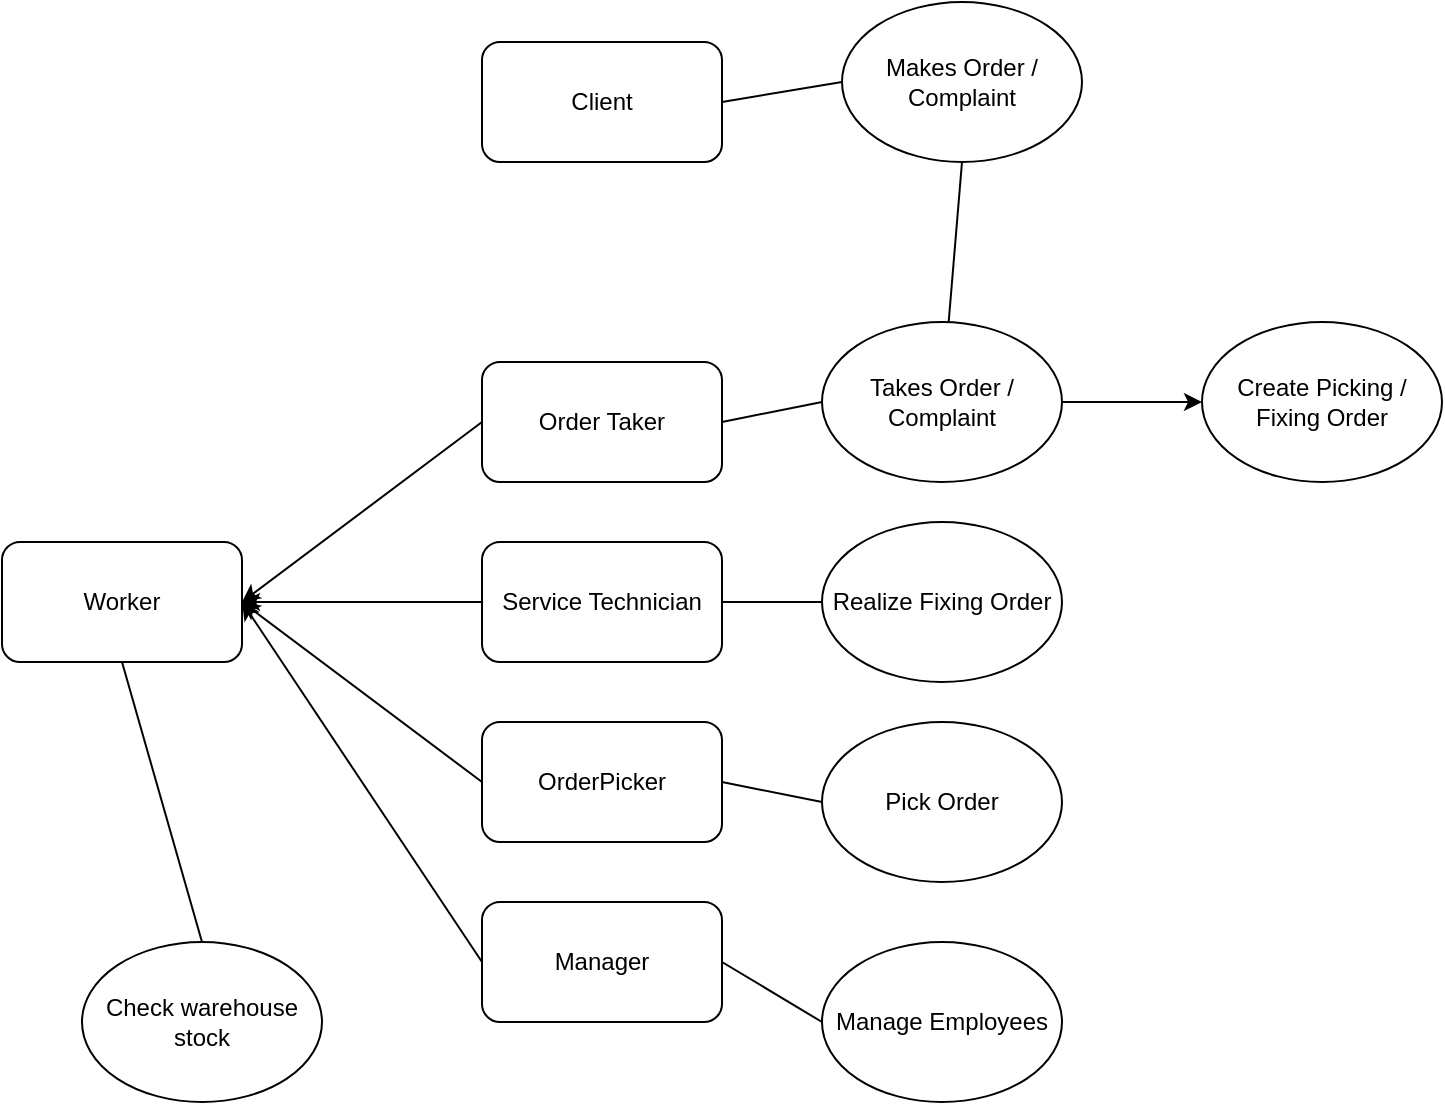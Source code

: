 <mxfile version="23.1.5" type="device">
  <diagram name="Strona-1" id="LuIXNB0mxvjYjSBTK4z4">
    <mxGraphModel dx="1195" dy="1872" grid="1" gridSize="10" guides="1" tooltips="1" connect="1" arrows="1" fold="1" page="1" pageScale="1" pageWidth="827" pageHeight="1169" math="0" shadow="0">
      <root>
        <mxCell id="0" />
        <mxCell id="1" parent="0" />
        <mxCell id="jZFmL6-9speInvPnTMzP-1" value="Client" style="rounded=1;whiteSpace=wrap;html=1;" parent="1" vertex="1">
          <mxGeometry x="250" y="-60" width="120" height="60" as="geometry" />
        </mxCell>
        <mxCell id="jZFmL6-9speInvPnTMzP-2" value="Worker" style="rounded=1;whiteSpace=wrap;html=1;" parent="1" vertex="1">
          <mxGeometry x="10" y="190" width="120" height="60" as="geometry" />
        </mxCell>
        <mxCell id="jZFmL6-9speInvPnTMzP-3" value="Order Taker" style="rounded=1;whiteSpace=wrap;html=1;" parent="1" vertex="1">
          <mxGeometry x="250" y="100" width="120" height="60" as="geometry" />
        </mxCell>
        <mxCell id="jZFmL6-9speInvPnTMzP-4" value="Service Technician" style="rounded=1;whiteSpace=wrap;html=1;" parent="1" vertex="1">
          <mxGeometry x="250" y="190" width="120" height="60" as="geometry" />
        </mxCell>
        <mxCell id="jZFmL6-9speInvPnTMzP-5" value="OrderPicker" style="rounded=1;whiteSpace=wrap;html=1;" parent="1" vertex="1">
          <mxGeometry x="250" y="280" width="120" height="60" as="geometry" />
        </mxCell>
        <mxCell id="jZFmL6-9speInvPnTMzP-6" value="" style="endArrow=classic;html=1;rounded=0;entryX=1;entryY=0.5;entryDx=0;entryDy=0;exitX=0;exitY=0.5;exitDx=0;exitDy=0;" parent="1" source="jZFmL6-9speInvPnTMzP-3" target="jZFmL6-9speInvPnTMzP-2" edge="1">
          <mxGeometry width="50" height="50" relative="1" as="geometry">
            <mxPoint x="330" y="350" as="sourcePoint" />
            <mxPoint x="380" y="300" as="targetPoint" />
          </mxGeometry>
        </mxCell>
        <mxCell id="jZFmL6-9speInvPnTMzP-7" value="" style="endArrow=classic;html=1;rounded=0;entryX=1;entryY=0.5;entryDx=0;entryDy=0;exitX=0;exitY=0.5;exitDx=0;exitDy=0;" parent="1" source="jZFmL6-9speInvPnTMzP-4" target="jZFmL6-9speInvPnTMzP-2" edge="1">
          <mxGeometry width="50" height="50" relative="1" as="geometry">
            <mxPoint x="130" y="360" as="sourcePoint" />
            <mxPoint x="180" y="310" as="targetPoint" />
          </mxGeometry>
        </mxCell>
        <mxCell id="jZFmL6-9speInvPnTMzP-8" value="" style="endArrow=classic;html=1;rounded=0;entryX=1;entryY=0.5;entryDx=0;entryDy=0;exitX=0;exitY=0.5;exitDx=0;exitDy=0;" parent="1" source="jZFmL6-9speInvPnTMzP-5" target="jZFmL6-9speInvPnTMzP-2" edge="1">
          <mxGeometry width="50" height="50" relative="1" as="geometry">
            <mxPoint x="70" y="350" as="sourcePoint" />
            <mxPoint x="120" y="300" as="targetPoint" />
          </mxGeometry>
        </mxCell>
        <mxCell id="jZFmL6-9speInvPnTMzP-9" value="Makes Order / Complaint" style="ellipse;whiteSpace=wrap;html=1;" parent="1" vertex="1">
          <mxGeometry x="430" y="-80" width="120" height="80" as="geometry" />
        </mxCell>
        <mxCell id="jZFmL6-9speInvPnTMzP-10" value="Takes Order / Complaint" style="ellipse;whiteSpace=wrap;html=1;" parent="1" vertex="1">
          <mxGeometry x="420" y="80" width="120" height="80" as="geometry" />
        </mxCell>
        <mxCell id="jZFmL6-9speInvPnTMzP-11" value="Realize Fixing Order" style="ellipse;whiteSpace=wrap;html=1;" parent="1" vertex="1">
          <mxGeometry x="420" y="180" width="120" height="80" as="geometry" />
        </mxCell>
        <mxCell id="jZFmL6-9speInvPnTMzP-12" value="Pick Order" style="ellipse;whiteSpace=wrap;html=1;" parent="1" vertex="1">
          <mxGeometry x="420" y="280" width="120" height="80" as="geometry" />
        </mxCell>
        <mxCell id="jZFmL6-9speInvPnTMzP-13" value="Create Picking / Fixing Order" style="ellipse;whiteSpace=wrap;html=1;" parent="1" vertex="1">
          <mxGeometry x="610" y="80" width="120" height="80" as="geometry" />
        </mxCell>
        <mxCell id="jZFmL6-9speInvPnTMzP-14" value="" style="endArrow=none;html=1;rounded=0;entryX=1;entryY=0.5;entryDx=0;entryDy=0;exitX=0;exitY=0.5;exitDx=0;exitDy=0;" parent="1" source="jZFmL6-9speInvPnTMzP-9" target="jZFmL6-9speInvPnTMzP-1" edge="1">
          <mxGeometry width="50" height="50" relative="1" as="geometry">
            <mxPoint x="430" y="250" as="sourcePoint" />
            <mxPoint x="480" y="200" as="targetPoint" />
          </mxGeometry>
        </mxCell>
        <mxCell id="jZFmL6-9speInvPnTMzP-15" value="" style="endArrow=none;html=1;rounded=0;entryX=1;entryY=0.5;entryDx=0;entryDy=0;exitX=0;exitY=0.5;exitDx=0;exitDy=0;" parent="1" source="jZFmL6-9speInvPnTMzP-10" target="jZFmL6-9speInvPnTMzP-3" edge="1">
          <mxGeometry width="50" height="50" relative="1" as="geometry">
            <mxPoint x="480" y="260" as="sourcePoint" />
            <mxPoint x="530" y="210" as="targetPoint" />
          </mxGeometry>
        </mxCell>
        <mxCell id="jZFmL6-9speInvPnTMzP-16" value="" style="endArrow=none;html=1;rounded=0;entryX=1;entryY=0.5;entryDx=0;entryDy=0;exitX=0;exitY=0.5;exitDx=0;exitDy=0;" parent="1" source="jZFmL6-9speInvPnTMzP-12" target="jZFmL6-9speInvPnTMzP-5" edge="1">
          <mxGeometry width="50" height="50" relative="1" as="geometry">
            <mxPoint x="480" y="260" as="sourcePoint" />
            <mxPoint x="530" y="210" as="targetPoint" />
          </mxGeometry>
        </mxCell>
        <mxCell id="jZFmL6-9speInvPnTMzP-17" value="" style="endArrow=none;html=1;rounded=0;exitX=1;exitY=0.5;exitDx=0;exitDy=0;entryX=0;entryY=0.5;entryDx=0;entryDy=0;" parent="1" source="jZFmL6-9speInvPnTMzP-4" target="jZFmL6-9speInvPnTMzP-11" edge="1">
          <mxGeometry width="50" height="50" relative="1" as="geometry">
            <mxPoint x="480" y="260" as="sourcePoint" />
            <mxPoint x="530" y="210" as="targetPoint" />
          </mxGeometry>
        </mxCell>
        <mxCell id="jZFmL6-9speInvPnTMzP-18" value="" style="endArrow=classic;html=1;rounded=0;exitX=1;exitY=0.5;exitDx=0;exitDy=0;" parent="1" source="jZFmL6-9speInvPnTMzP-10" target="jZFmL6-9speInvPnTMzP-13" edge="1">
          <mxGeometry width="50" height="50" relative="1" as="geometry">
            <mxPoint x="480" y="190" as="sourcePoint" />
            <mxPoint x="530" y="140" as="targetPoint" />
            <Array as="points" />
          </mxGeometry>
        </mxCell>
        <mxCell id="jZFmL6-9speInvPnTMzP-19" value="" style="endArrow=none;html=1;rounded=0;exitX=0.5;exitY=1;exitDx=0;exitDy=0;" parent="1" source="jZFmL6-9speInvPnTMzP-9" target="jZFmL6-9speInvPnTMzP-10" edge="1">
          <mxGeometry width="50" height="50" relative="1" as="geometry">
            <mxPoint x="480" y="190" as="sourcePoint" />
            <mxPoint x="530" y="140" as="targetPoint" />
          </mxGeometry>
        </mxCell>
        <mxCell id="tts6FBan5F6C5yTLwkXB-1" value="Manager" style="rounded=1;whiteSpace=wrap;html=1;" vertex="1" parent="1">
          <mxGeometry x="250" y="370" width="120" height="60" as="geometry" />
        </mxCell>
        <mxCell id="tts6FBan5F6C5yTLwkXB-2" value="Manage Employees" style="ellipse;whiteSpace=wrap;html=1;" vertex="1" parent="1">
          <mxGeometry x="420" y="390" width="120" height="80" as="geometry" />
        </mxCell>
        <mxCell id="tts6FBan5F6C5yTLwkXB-3" value="Check warehouse&lt;br&gt;stock" style="ellipse;whiteSpace=wrap;html=1;" vertex="1" parent="1">
          <mxGeometry x="50" y="390" width="120" height="80" as="geometry" />
        </mxCell>
        <mxCell id="tts6FBan5F6C5yTLwkXB-4" value="" style="endArrow=none;html=1;rounded=0;entryX=1;entryY=0.5;entryDx=0;entryDy=0;exitX=0;exitY=0.5;exitDx=0;exitDy=0;" edge="1" parent="1" source="tts6FBan5F6C5yTLwkXB-2" target="tts6FBan5F6C5yTLwkXB-1">
          <mxGeometry width="50" height="50" relative="1" as="geometry">
            <mxPoint x="420" y="430" as="sourcePoint" />
            <mxPoint x="470" y="380" as="targetPoint" />
          </mxGeometry>
        </mxCell>
        <mxCell id="tts6FBan5F6C5yTLwkXB-5" value="" style="endArrow=none;html=1;rounded=0;entryX=0.5;entryY=0;entryDx=0;entryDy=0;exitX=0.5;exitY=1;exitDx=0;exitDy=0;" edge="1" parent="1" source="jZFmL6-9speInvPnTMzP-2" target="tts6FBan5F6C5yTLwkXB-3">
          <mxGeometry width="50" height="50" relative="1" as="geometry">
            <mxPoint x="420" y="430" as="sourcePoint" />
            <mxPoint x="470" y="380" as="targetPoint" />
          </mxGeometry>
        </mxCell>
        <mxCell id="tts6FBan5F6C5yTLwkXB-6" value="" style="endArrow=classic;html=1;rounded=0;entryX=1;entryY=0.5;entryDx=0;entryDy=0;exitX=0;exitY=0.5;exitDx=0;exitDy=0;" edge="1" parent="1" source="tts6FBan5F6C5yTLwkXB-1" target="jZFmL6-9speInvPnTMzP-2">
          <mxGeometry width="50" height="50" relative="1" as="geometry">
            <mxPoint x="420" y="430" as="sourcePoint" />
            <mxPoint x="470" y="380" as="targetPoint" />
          </mxGeometry>
        </mxCell>
      </root>
    </mxGraphModel>
  </diagram>
</mxfile>
